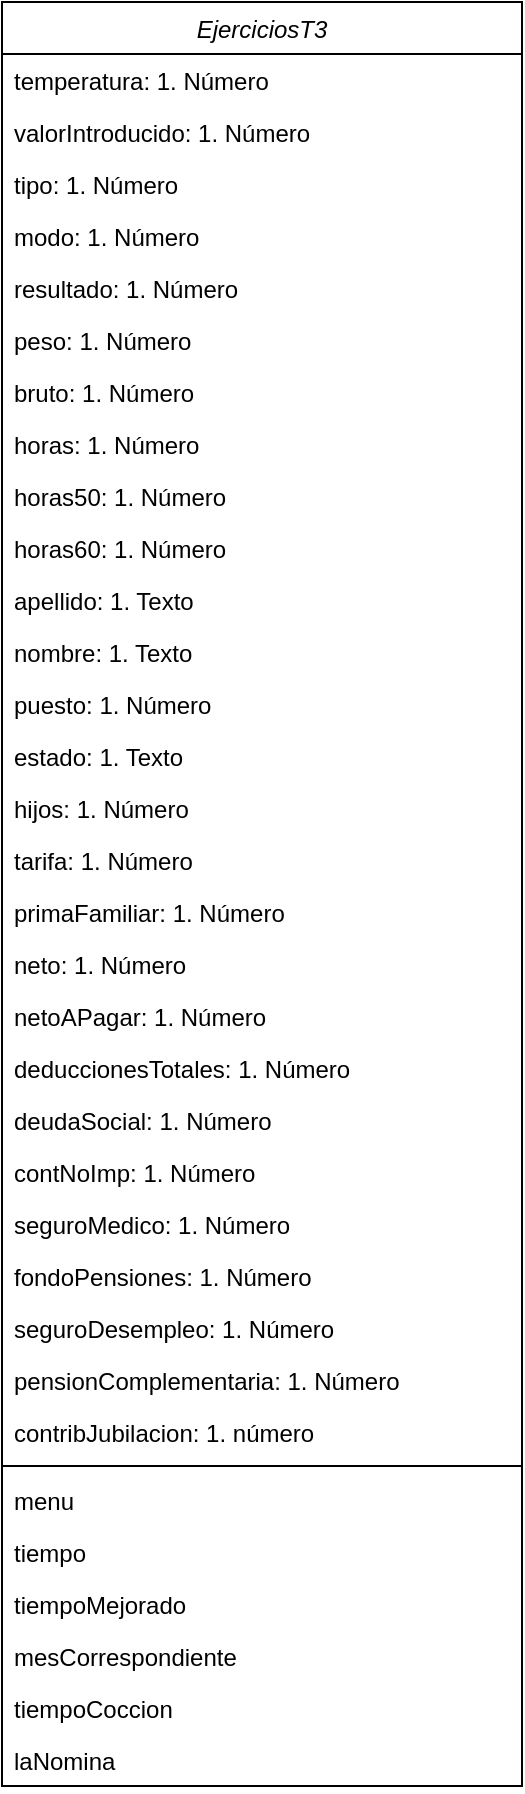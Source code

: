 <mxfile version="16.5.1" type="device"><diagram id="C5RBs43oDa-KdzZeNtuy" name="Page-1"><mxGraphModel dx="652" dy="865" grid="1" gridSize="10" guides="1" tooltips="1" connect="1" arrows="1" fold="1" page="1" pageScale="1" pageWidth="827" pageHeight="1169" math="0" shadow="0"><root><mxCell id="WIyWlLk6GJQsqaUBKTNV-0"/><mxCell id="WIyWlLk6GJQsqaUBKTNV-1" parent="WIyWlLk6GJQsqaUBKTNV-0"/><mxCell id="zkfFHV4jXpPFQw0GAbJ--0" value="EjerciciosT3" style="swimlane;fontStyle=2;align=center;verticalAlign=top;childLayout=stackLayout;horizontal=1;startSize=26;horizontalStack=0;resizeParent=1;resizeLast=0;collapsible=1;marginBottom=0;rounded=0;shadow=0;strokeWidth=1;" parent="WIyWlLk6GJQsqaUBKTNV-1" vertex="1"><mxGeometry x="220" y="120" width="260" height="892" as="geometry"><mxRectangle x="230" y="140" width="160" height="26" as="alternateBounds"/></mxGeometry></mxCell><mxCell id="zkfFHV4jXpPFQw0GAbJ--2" value="temperatura: 1. Número" style="text;align=left;verticalAlign=top;spacingLeft=4;spacingRight=4;overflow=hidden;rotatable=0;points=[[0,0.5],[1,0.5]];portConstraint=eastwest;rounded=0;shadow=0;html=0;" parent="zkfFHV4jXpPFQw0GAbJ--0" vertex="1"><mxGeometry y="26" width="260" height="26" as="geometry"/></mxCell><mxCell id="zkfFHV4jXpPFQw0GAbJ--3" value="valorIntroducido: 1. Número&#10;" style="text;align=left;verticalAlign=top;spacingLeft=4;spacingRight=4;overflow=hidden;rotatable=0;points=[[0,0.5],[1,0.5]];portConstraint=eastwest;rounded=0;shadow=0;html=0;" parent="zkfFHV4jXpPFQw0GAbJ--0" vertex="1"><mxGeometry y="52" width="260" height="26" as="geometry"/></mxCell><mxCell id="TvYIcDpaeeDgC_wljCaO-2" value="tipo: 1. Número" style="text;strokeColor=none;fillColor=none;align=left;verticalAlign=middle;spacingLeft=4;spacingRight=4;overflow=hidden;rotatable=0;points=[[0,0.5],[1,0.5]];portConstraint=eastwest;" vertex="1" parent="zkfFHV4jXpPFQw0GAbJ--0"><mxGeometry y="78" width="260" height="26" as="geometry"/></mxCell><mxCell id="TvYIcDpaeeDgC_wljCaO-3" value="modo: 1. Número" style="text;strokeColor=none;fillColor=none;align=left;verticalAlign=middle;spacingLeft=4;spacingRight=4;overflow=hidden;rotatable=0;points=[[0,0.5],[1,0.5]];portConstraint=eastwest;" vertex="1" parent="zkfFHV4jXpPFQw0GAbJ--0"><mxGeometry y="104" width="260" height="26" as="geometry"/></mxCell><mxCell id="TvYIcDpaeeDgC_wljCaO-4" value="resultado: 1. Número" style="text;strokeColor=none;fillColor=none;align=left;verticalAlign=middle;spacingLeft=4;spacingRight=4;overflow=hidden;rotatable=0;points=[[0,0.5],[1,0.5]];portConstraint=eastwest;" vertex="1" parent="zkfFHV4jXpPFQw0GAbJ--0"><mxGeometry y="130" width="260" height="26" as="geometry"/></mxCell><mxCell id="TvYIcDpaeeDgC_wljCaO-5" value="peso: 1. Número" style="text;strokeColor=none;fillColor=none;align=left;verticalAlign=middle;spacingLeft=4;spacingRight=4;overflow=hidden;rotatable=0;points=[[0,0.5],[1,0.5]];portConstraint=eastwest;" vertex="1" parent="zkfFHV4jXpPFQw0GAbJ--0"><mxGeometry y="156" width="260" height="26" as="geometry"/></mxCell><mxCell id="TvYIcDpaeeDgC_wljCaO-11" value="bruto: 1. Número" style="text;strokeColor=none;fillColor=none;align=left;verticalAlign=middle;spacingLeft=4;spacingRight=4;overflow=hidden;rotatable=0;points=[[0,0.5],[1,0.5]];portConstraint=eastwest;" vertex="1" parent="zkfFHV4jXpPFQw0GAbJ--0"><mxGeometry y="182" width="260" height="26" as="geometry"/></mxCell><mxCell id="TvYIcDpaeeDgC_wljCaO-10" value="horas: 1. Número" style="text;strokeColor=none;fillColor=none;align=left;verticalAlign=middle;spacingLeft=4;spacingRight=4;overflow=hidden;rotatable=0;points=[[0,0.5],[1,0.5]];portConstraint=eastwest;" vertex="1" parent="zkfFHV4jXpPFQw0GAbJ--0"><mxGeometry y="208" width="260" height="26" as="geometry"/></mxCell><mxCell id="TvYIcDpaeeDgC_wljCaO-36" value="horas50: 1. Número" style="text;strokeColor=none;fillColor=none;align=left;verticalAlign=middle;spacingLeft=4;spacingRight=4;overflow=hidden;rotatable=0;points=[[0,0.5],[1,0.5]];portConstraint=eastwest;" vertex="1" parent="zkfFHV4jXpPFQw0GAbJ--0"><mxGeometry y="234" width="260" height="26" as="geometry"/></mxCell><mxCell id="TvYIcDpaeeDgC_wljCaO-35" value="horas60: 1. Número" style="text;strokeColor=none;fillColor=none;align=left;verticalAlign=middle;spacingLeft=4;spacingRight=4;overflow=hidden;rotatable=0;points=[[0,0.5],[1,0.5]];portConstraint=eastwest;" vertex="1" parent="zkfFHV4jXpPFQw0GAbJ--0"><mxGeometry y="260" width="260" height="26" as="geometry"/></mxCell><mxCell id="TvYIcDpaeeDgC_wljCaO-9" value="apellido: 1. Texto" style="text;strokeColor=none;fillColor=none;align=left;verticalAlign=middle;spacingLeft=4;spacingRight=4;overflow=hidden;rotatable=0;points=[[0,0.5],[1,0.5]];portConstraint=eastwest;" vertex="1" parent="zkfFHV4jXpPFQw0GAbJ--0"><mxGeometry y="286" width="260" height="26" as="geometry"/></mxCell><mxCell id="TvYIcDpaeeDgC_wljCaO-8" value="nombre: 1. Texto" style="text;strokeColor=none;fillColor=none;align=left;verticalAlign=middle;spacingLeft=4;spacingRight=4;overflow=hidden;rotatable=0;points=[[0,0.5],[1,0.5]];portConstraint=eastwest;" vertex="1" parent="zkfFHV4jXpPFQw0GAbJ--0"><mxGeometry y="312" width="260" height="26" as="geometry"/></mxCell><mxCell id="TvYIcDpaeeDgC_wljCaO-7" value="puesto: 1. Número" style="text;strokeColor=none;fillColor=none;align=left;verticalAlign=middle;spacingLeft=4;spacingRight=4;overflow=hidden;rotatable=0;points=[[0,0.5],[1,0.5]];portConstraint=eastwest;" vertex="1" parent="zkfFHV4jXpPFQw0GAbJ--0"><mxGeometry y="338" width="260" height="26" as="geometry"/></mxCell><mxCell id="TvYIcDpaeeDgC_wljCaO-6" value="estado: 1. Texto" style="text;strokeColor=none;fillColor=none;align=left;verticalAlign=middle;spacingLeft=4;spacingRight=4;overflow=hidden;rotatable=0;points=[[0,0.5],[1,0.5]];portConstraint=eastwest;" vertex="1" parent="zkfFHV4jXpPFQw0GAbJ--0"><mxGeometry y="364" width="260" height="26" as="geometry"/></mxCell><mxCell id="TvYIcDpaeeDgC_wljCaO-16" value="hijos: 1. Número" style="text;strokeColor=none;fillColor=none;align=left;verticalAlign=middle;spacingLeft=4;spacingRight=4;overflow=hidden;rotatable=0;points=[[0,0.5],[1,0.5]];portConstraint=eastwest;" vertex="1" parent="zkfFHV4jXpPFQw0GAbJ--0"><mxGeometry y="390" width="260" height="26" as="geometry"/></mxCell><mxCell id="TvYIcDpaeeDgC_wljCaO-15" value="tarifa: 1. Número" style="text;strokeColor=none;fillColor=none;align=left;verticalAlign=middle;spacingLeft=4;spacingRight=4;overflow=hidden;rotatable=0;points=[[0,0.5],[1,0.5]];portConstraint=eastwest;" vertex="1" parent="zkfFHV4jXpPFQw0GAbJ--0"><mxGeometry y="416" width="260" height="26" as="geometry"/></mxCell><mxCell id="TvYIcDpaeeDgC_wljCaO-14" value="primaFamiliar: 1. Número" style="text;strokeColor=none;fillColor=none;align=left;verticalAlign=middle;spacingLeft=4;spacingRight=4;overflow=hidden;rotatable=0;points=[[0,0.5],[1,0.5]];portConstraint=eastwest;" vertex="1" parent="zkfFHV4jXpPFQw0GAbJ--0"><mxGeometry y="442" width="260" height="26" as="geometry"/></mxCell><mxCell id="TvYIcDpaeeDgC_wljCaO-13" value="neto: 1. Número" style="text;strokeColor=none;fillColor=none;align=left;verticalAlign=middle;spacingLeft=4;spacingRight=4;overflow=hidden;rotatable=0;points=[[0,0.5],[1,0.5]];portConstraint=eastwest;" vertex="1" parent="zkfFHV4jXpPFQw0GAbJ--0"><mxGeometry y="468" width="260" height="26" as="geometry"/></mxCell><mxCell id="TvYIcDpaeeDgC_wljCaO-12" value="netoAPagar: 1. Número" style="text;strokeColor=none;fillColor=none;align=left;verticalAlign=middle;spacingLeft=4;spacingRight=4;overflow=hidden;rotatable=0;points=[[0,0.5],[1,0.5]];portConstraint=eastwest;" vertex="1" parent="zkfFHV4jXpPFQw0GAbJ--0"><mxGeometry y="494" width="260" height="26" as="geometry"/></mxCell><mxCell id="TvYIcDpaeeDgC_wljCaO-31" value="deduccionesTotales: 1. Número" style="text;strokeColor=none;fillColor=none;align=left;verticalAlign=middle;spacingLeft=4;spacingRight=4;overflow=hidden;rotatable=0;points=[[0,0.5],[1,0.5]];portConstraint=eastwest;" vertex="1" parent="zkfFHV4jXpPFQw0GAbJ--0"><mxGeometry y="520" width="260" height="26" as="geometry"/></mxCell><mxCell id="TvYIcDpaeeDgC_wljCaO-30" value="deudaSocial: 1. Número" style="text;strokeColor=none;fillColor=none;align=left;verticalAlign=middle;spacingLeft=4;spacingRight=4;overflow=hidden;rotatable=0;points=[[0,0.5],[1,0.5]];portConstraint=eastwest;" vertex="1" parent="zkfFHV4jXpPFQw0GAbJ--0"><mxGeometry y="546" width="260" height="26" as="geometry"/></mxCell><mxCell id="TvYIcDpaeeDgC_wljCaO-29" value="contNoImp: 1. Número" style="text;strokeColor=none;fillColor=none;align=left;verticalAlign=middle;spacingLeft=4;spacingRight=4;overflow=hidden;rotatable=0;points=[[0,0.5],[1,0.5]];portConstraint=eastwest;" vertex="1" parent="zkfFHV4jXpPFQw0GAbJ--0"><mxGeometry y="572" width="260" height="26" as="geometry"/></mxCell><mxCell id="TvYIcDpaeeDgC_wljCaO-28" value="seguroMedico: 1. Número" style="text;strokeColor=none;fillColor=none;align=left;verticalAlign=middle;spacingLeft=4;spacingRight=4;overflow=hidden;rotatable=0;points=[[0,0.5],[1,0.5]];portConstraint=eastwest;" vertex="1" parent="zkfFHV4jXpPFQw0GAbJ--0"><mxGeometry y="598" width="260" height="26" as="geometry"/></mxCell><mxCell id="TvYIcDpaeeDgC_wljCaO-27" value="fondoPensiones: 1. Número" style="text;strokeColor=none;fillColor=none;align=left;verticalAlign=middle;spacingLeft=4;spacingRight=4;overflow=hidden;rotatable=0;points=[[0,0.5],[1,0.5]];portConstraint=eastwest;" vertex="1" parent="zkfFHV4jXpPFQw0GAbJ--0"><mxGeometry y="624" width="260" height="26" as="geometry"/></mxCell><mxCell id="TvYIcDpaeeDgC_wljCaO-34" value="seguroDesempleo: 1. Número" style="text;strokeColor=none;fillColor=none;align=left;verticalAlign=middle;spacingLeft=4;spacingRight=4;overflow=hidden;rotatable=0;points=[[0,0.5],[1,0.5]];portConstraint=eastwest;" vertex="1" parent="zkfFHV4jXpPFQw0GAbJ--0"><mxGeometry y="650" width="260" height="26" as="geometry"/></mxCell><mxCell id="TvYIcDpaeeDgC_wljCaO-33" value="pensionComplementaria: 1. Número" style="text;strokeColor=none;fillColor=none;align=left;verticalAlign=middle;spacingLeft=4;spacingRight=4;overflow=hidden;rotatable=0;points=[[0,0.5],[1,0.5]];portConstraint=eastwest;" vertex="1" parent="zkfFHV4jXpPFQw0GAbJ--0"><mxGeometry y="676" width="260" height="26" as="geometry"/></mxCell><mxCell id="TvYIcDpaeeDgC_wljCaO-32" value="contribJubilacion: 1. número" style="text;strokeColor=none;fillColor=none;align=left;verticalAlign=middle;spacingLeft=4;spacingRight=4;overflow=hidden;rotatable=0;points=[[0,0.5],[1,0.5]];portConstraint=eastwest;" vertex="1" parent="zkfFHV4jXpPFQw0GAbJ--0"><mxGeometry y="702" width="260" height="26" as="geometry"/></mxCell><mxCell id="zkfFHV4jXpPFQw0GAbJ--4" value="" style="line;html=1;strokeWidth=1;align=left;verticalAlign=middle;spacingTop=-1;spacingLeft=3;spacingRight=3;rotatable=0;labelPosition=right;points=[];portConstraint=eastwest;" parent="zkfFHV4jXpPFQw0GAbJ--0" vertex="1"><mxGeometry y="728" width="260" height="8" as="geometry"/></mxCell><mxCell id="zkfFHV4jXpPFQw0GAbJ--5" value="menu" style="text;align=left;verticalAlign=top;spacingLeft=4;spacingRight=4;overflow=hidden;rotatable=0;points=[[0,0.5],[1,0.5]];portConstraint=eastwest;" parent="zkfFHV4jXpPFQw0GAbJ--0" vertex="1"><mxGeometry y="736" width="260" height="26" as="geometry"/></mxCell><mxCell id="TvYIcDpaeeDgC_wljCaO-26" value="tiempo" style="text;align=left;verticalAlign=top;spacingLeft=4;spacingRight=4;overflow=hidden;rotatable=0;points=[[0,0.5],[1,0.5]];portConstraint=eastwest;" vertex="1" parent="zkfFHV4jXpPFQw0GAbJ--0"><mxGeometry y="762" width="260" height="26" as="geometry"/></mxCell><mxCell id="TvYIcDpaeeDgC_wljCaO-25" value="tiempoMejorado" style="text;align=left;verticalAlign=top;spacingLeft=4;spacingRight=4;overflow=hidden;rotatable=0;points=[[0,0.5],[1,0.5]];portConstraint=eastwest;" vertex="1" parent="zkfFHV4jXpPFQw0GAbJ--0"><mxGeometry y="788" width="260" height="26" as="geometry"/></mxCell><mxCell id="TvYIcDpaeeDgC_wljCaO-24" value="mesCorrespondiente" style="text;align=left;verticalAlign=top;spacingLeft=4;spacingRight=4;overflow=hidden;rotatable=0;points=[[0,0.5],[1,0.5]];portConstraint=eastwest;" vertex="1" parent="zkfFHV4jXpPFQw0GAbJ--0"><mxGeometry y="814" width="260" height="26" as="geometry"/></mxCell><mxCell id="TvYIcDpaeeDgC_wljCaO-23" value="tiempoCoccion" style="text;align=left;verticalAlign=top;spacingLeft=4;spacingRight=4;overflow=hidden;rotatable=0;points=[[0,0.5],[1,0.5]];portConstraint=eastwest;" vertex="1" parent="zkfFHV4jXpPFQw0GAbJ--0"><mxGeometry y="840" width="260" height="26" as="geometry"/></mxCell><mxCell id="TvYIcDpaeeDgC_wljCaO-22" value="laNomina" style="text;align=left;verticalAlign=top;spacingLeft=4;spacingRight=4;overflow=hidden;rotatable=0;points=[[0,0.5],[1,0.5]];portConstraint=eastwest;" vertex="1" parent="zkfFHV4jXpPFQw0GAbJ--0"><mxGeometry y="866" width="260" height="26" as="geometry"/></mxCell></root></mxGraphModel></diagram></mxfile>